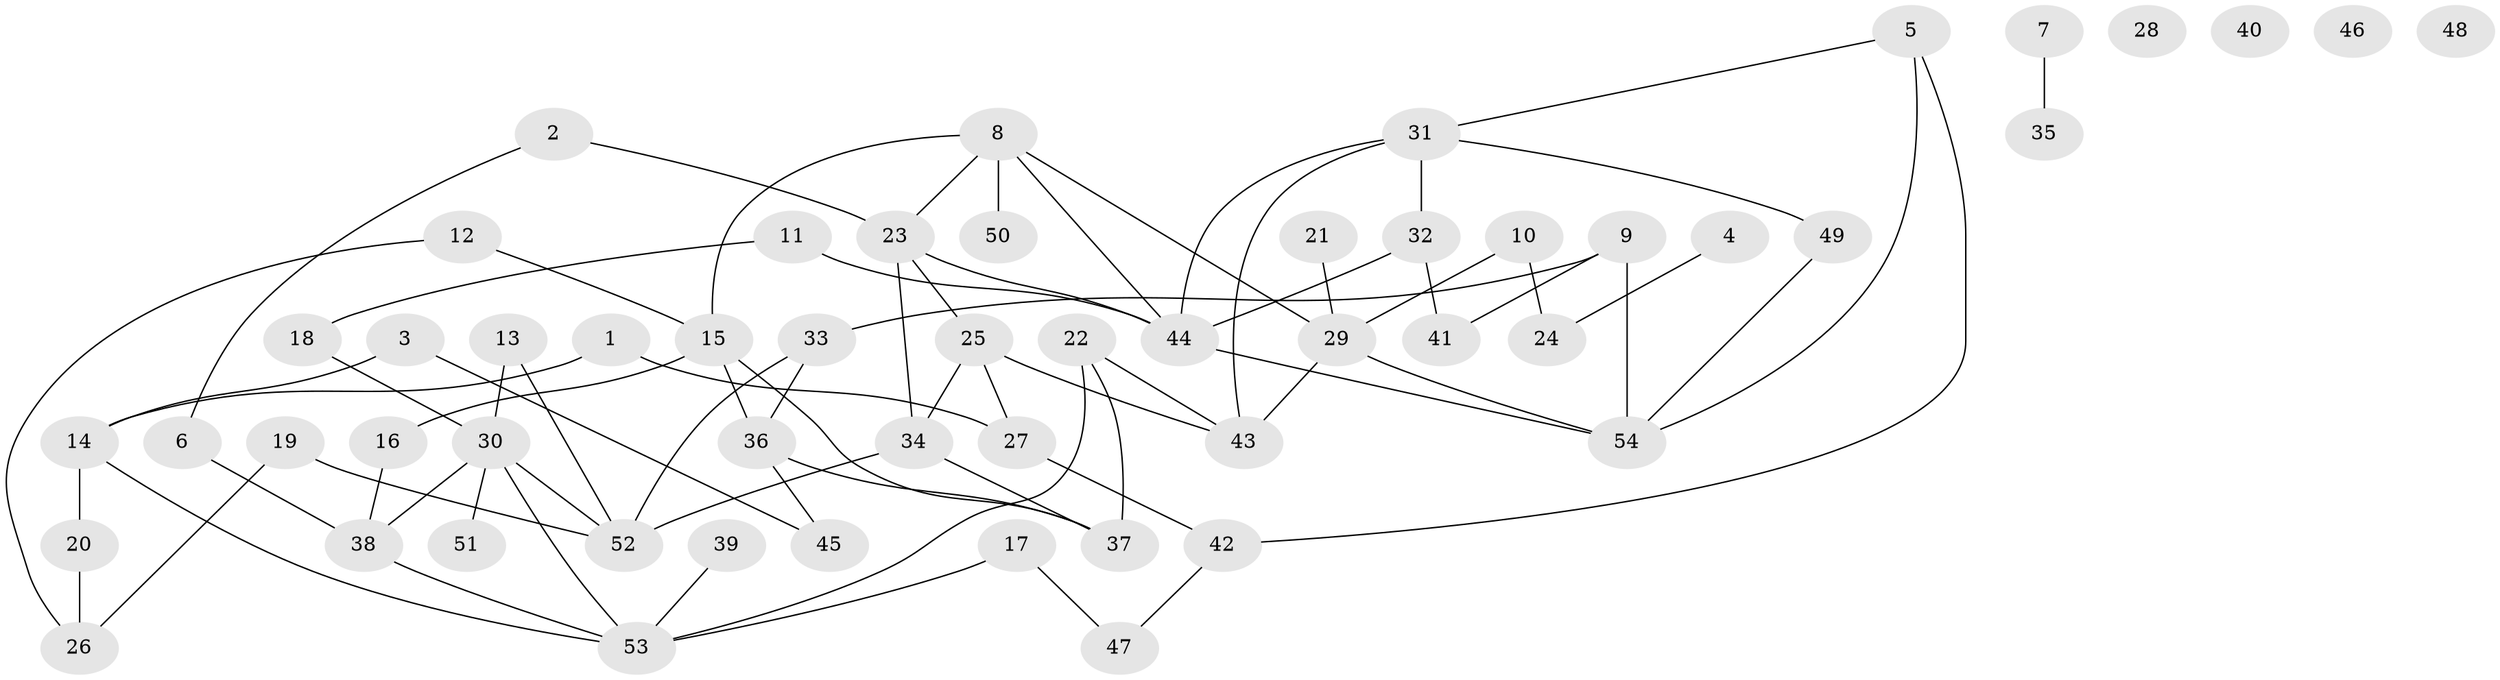 // coarse degree distribution, {4: 0.22727272727272727, 2: 0.3181818181818182, 6: 0.09090909090909091, 1: 0.13636363636363635, 5: 0.09090909090909091, 3: 0.045454545454545456, 7: 0.09090909090909091}
// Generated by graph-tools (version 1.1) at 2025/35/03/04/25 23:35:52]
// undirected, 54 vertices, 74 edges
graph export_dot {
  node [color=gray90,style=filled];
  1;
  2;
  3;
  4;
  5;
  6;
  7;
  8;
  9;
  10;
  11;
  12;
  13;
  14;
  15;
  16;
  17;
  18;
  19;
  20;
  21;
  22;
  23;
  24;
  25;
  26;
  27;
  28;
  29;
  30;
  31;
  32;
  33;
  34;
  35;
  36;
  37;
  38;
  39;
  40;
  41;
  42;
  43;
  44;
  45;
  46;
  47;
  48;
  49;
  50;
  51;
  52;
  53;
  54;
  1 -- 14;
  1 -- 27;
  2 -- 6;
  2 -- 23;
  3 -- 14;
  3 -- 45;
  4 -- 24;
  5 -- 31;
  5 -- 42;
  5 -- 54;
  6 -- 38;
  7 -- 35;
  8 -- 15;
  8 -- 23;
  8 -- 29;
  8 -- 44;
  8 -- 50;
  9 -- 33;
  9 -- 41;
  9 -- 54;
  10 -- 24;
  10 -- 29;
  11 -- 18;
  11 -- 44;
  12 -- 15;
  12 -- 26;
  13 -- 30;
  13 -- 52;
  14 -- 20;
  14 -- 53;
  15 -- 16;
  15 -- 36;
  15 -- 37;
  16 -- 38;
  17 -- 47;
  17 -- 53;
  18 -- 30;
  19 -- 26;
  19 -- 52;
  20 -- 26;
  21 -- 29;
  22 -- 37;
  22 -- 43;
  22 -- 53;
  23 -- 25;
  23 -- 34;
  23 -- 44;
  25 -- 27;
  25 -- 34;
  25 -- 43;
  27 -- 42;
  29 -- 43;
  29 -- 54;
  30 -- 38;
  30 -- 51;
  30 -- 52;
  30 -- 53;
  31 -- 32;
  31 -- 43;
  31 -- 44;
  31 -- 49;
  32 -- 41;
  32 -- 44;
  33 -- 36;
  33 -- 52;
  34 -- 37;
  34 -- 52;
  36 -- 37;
  36 -- 45;
  38 -- 53;
  39 -- 53;
  42 -- 47;
  44 -- 54;
  49 -- 54;
}
